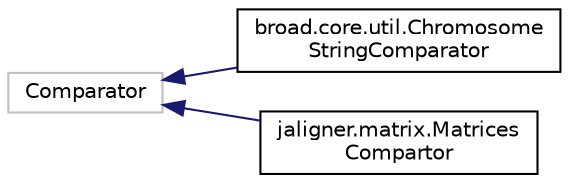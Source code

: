 digraph "Graphical Class Hierarchy"
{
  edge [fontname="Helvetica",fontsize="10",labelfontname="Helvetica",labelfontsize="10"];
  node [fontname="Helvetica",fontsize="10",shape=record];
  rankdir="LR";
  Node1 [label="Comparator",height=0.2,width=0.4,color="grey75", fillcolor="white", style="filled"];
  Node1 -> Node2 [dir="back",color="midnightblue",fontsize="10",style="solid",fontname="Helvetica"];
  Node2 [label="broad.core.util.Chromosome\lStringComparator",height=0.2,width=0.4,color="black", fillcolor="white", style="filled",URL="$classbroad_1_1core_1_1util_1_1_chromosome_string_comparator.html"];
  Node1 -> Node3 [dir="back",color="midnightblue",fontsize="10",style="solid",fontname="Helvetica"];
  Node3 [label="jaligner.matrix.Matrices\lCompartor",height=0.2,width=0.4,color="black", fillcolor="white", style="filled",URL="$classjaligner_1_1matrix_1_1_matrices_compartor.html"];
}
